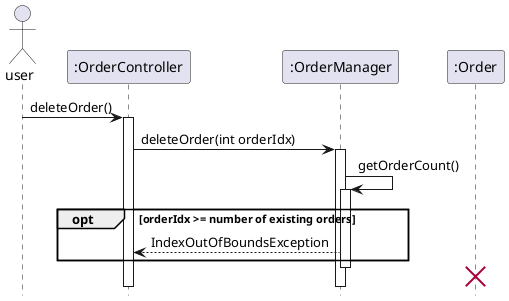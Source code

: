 @startuml
'https://plantuml.com/sequence-diagram

hide footbox

actor user
participant ":OrderController" as ordercontroller
participant ":OrderManager" as ordermanager
participant ":Order" as order

user -> ordercontroller: deleteOrder()
activate ordercontroller

ordercontroller -> ordermanager: deleteOrder(int orderIdx)
activate ordermanager


ordermanager -> ordermanager: getOrderCount()
activate ordermanager

opt orderIdx >= number of existing orders
ordermanager --> ordercontroller : IndexOutOfBoundsException
end
deactivate ordermanager
destroy order

@enduml